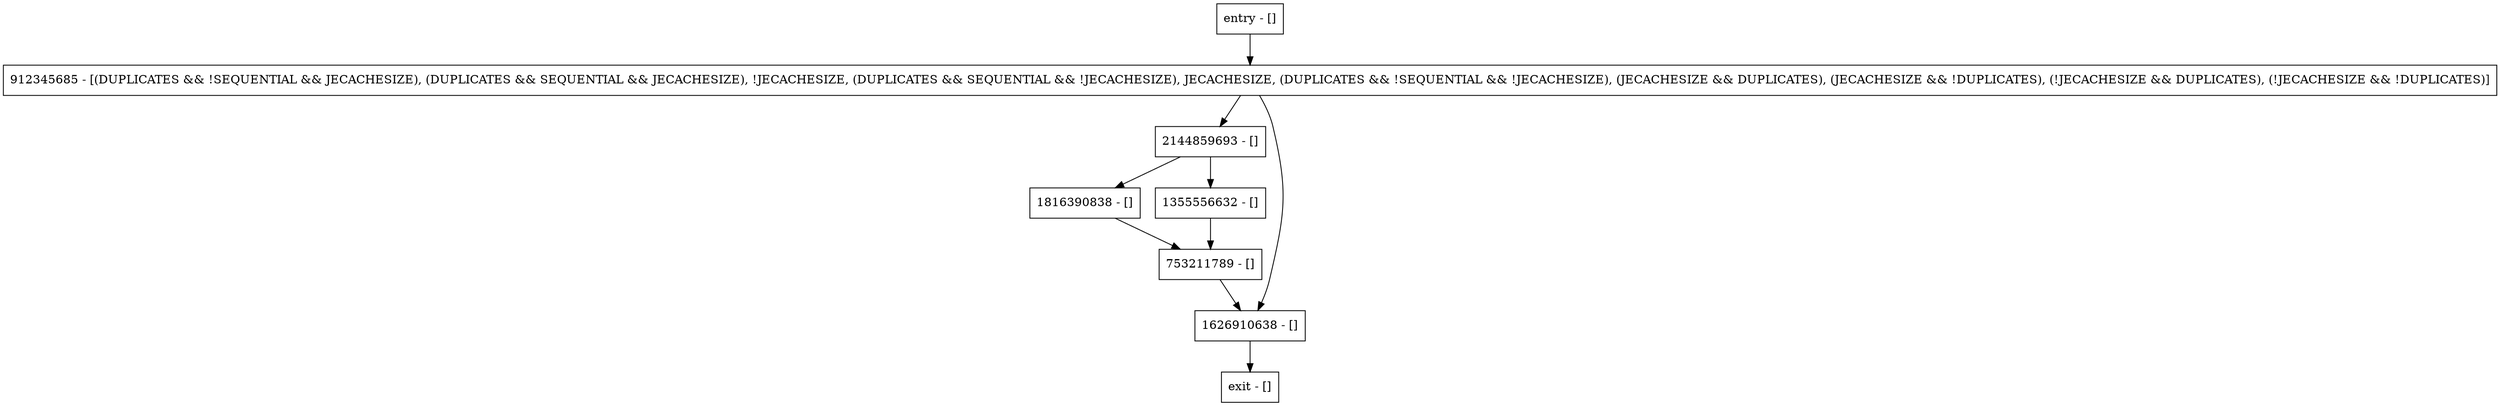 digraph dumpToString {
node [shape=record];
753211789 [label="753211789 - []"];
entry [label="entry - []"];
exit [label="exit - []"];
912345685 [label="912345685 - [(DUPLICATES && !SEQUENTIAL && JECACHESIZE), (DUPLICATES && SEQUENTIAL && JECACHESIZE), !JECACHESIZE, (DUPLICATES && SEQUENTIAL && !JECACHESIZE), JECACHESIZE, (DUPLICATES && !SEQUENTIAL && !JECACHESIZE), (JECACHESIZE && DUPLICATES), (JECACHESIZE && !DUPLICATES), (!JECACHESIZE && DUPLICATES), (!JECACHESIZE && !DUPLICATES)]"];
2144859693 [label="2144859693 - []"];
1626910638 [label="1626910638 - []"];
1816390838 [label="1816390838 - []"];
1355556632 [label="1355556632 - []"];
entry;
exit;
753211789 -> 1626910638;
entry -> 912345685;
912345685 -> 2144859693;
912345685 -> 1626910638;
2144859693 -> 1816390838;
2144859693 -> 1355556632;
1626910638 -> exit;
1816390838 -> 753211789;
1355556632 -> 753211789;
}
